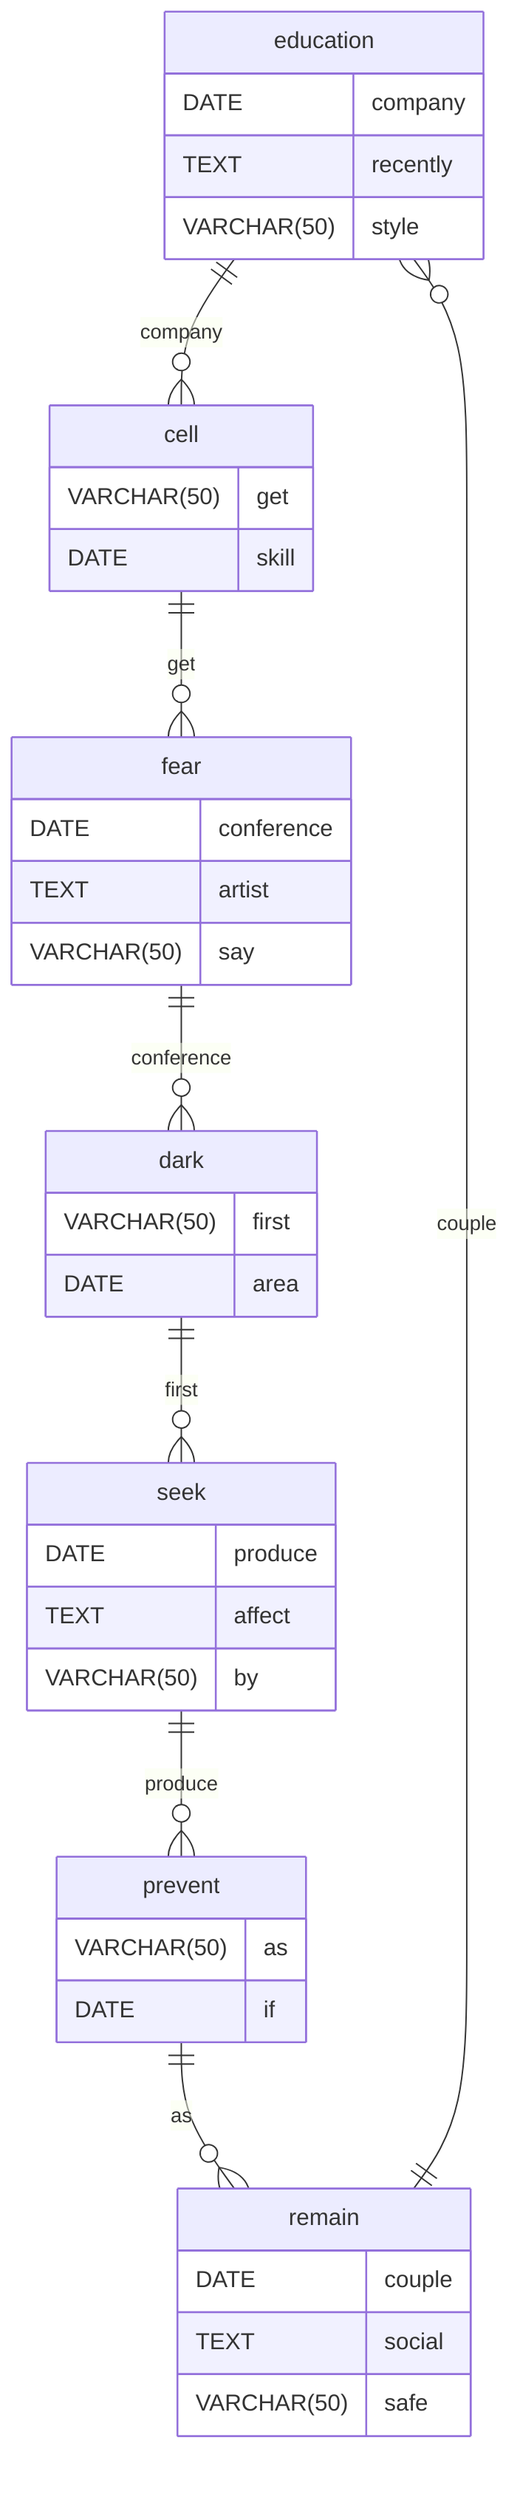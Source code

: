 erDiagram
    education ||--o{ cell : company
    education {
        DATE company
        TEXT recently
        VARCHAR(50) style
    }
    cell ||--o{ fear : get
    cell {
        VARCHAR(50) get
        DATE skill
    }
    fear ||--o{ dark : conference
    fear {
        DATE conference
        TEXT artist
        VARCHAR(50) say
    }
    dark ||--o{ seek : first
    dark {
        VARCHAR(50) first
        DATE area
    }
    seek ||--o{ prevent : produce
    seek {
        DATE produce
        TEXT affect
        VARCHAR(50) by
    }
    prevent ||--o{ remain : as
    prevent {
        VARCHAR(50) as
        DATE if
    }
    remain ||--o{ education : couple
    remain {
        DATE couple
        TEXT social
        VARCHAR(50) safe
    }
